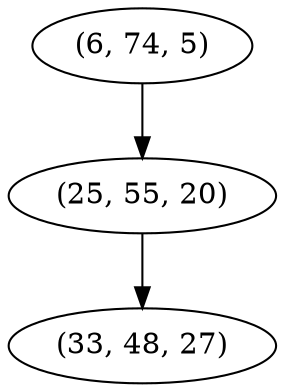 digraph tree {
    "(6, 74, 5)";
    "(25, 55, 20)";
    "(33, 48, 27)";
    "(6, 74, 5)" -> "(25, 55, 20)";
    "(25, 55, 20)" -> "(33, 48, 27)";
}
